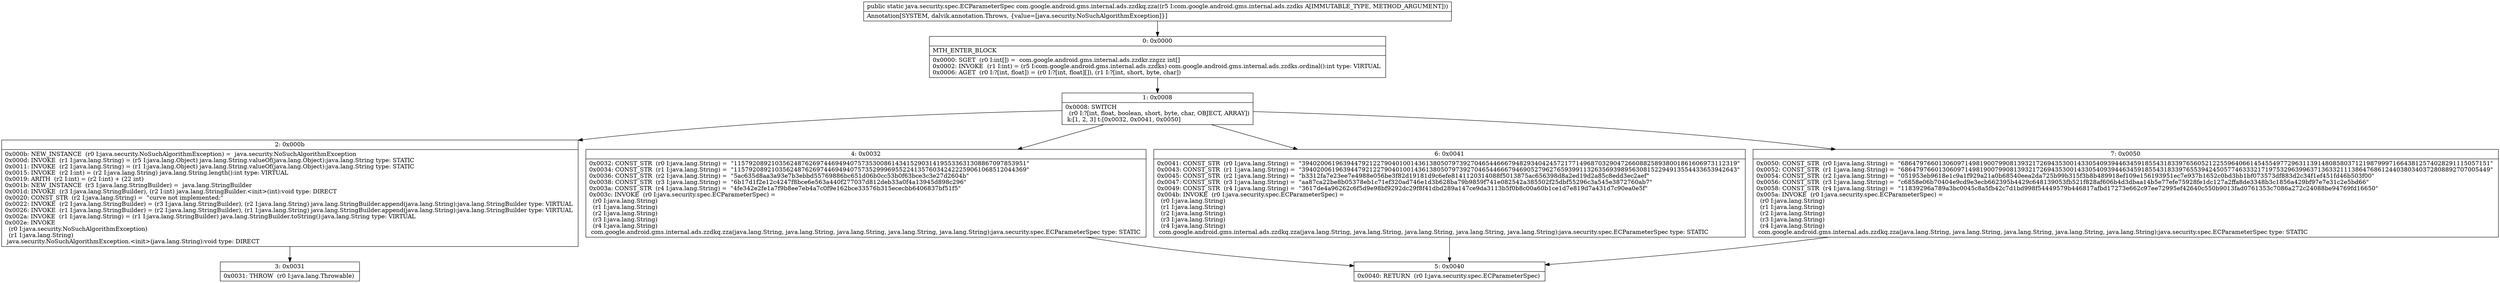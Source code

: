 digraph "CFG forcom.google.android.gms.internal.ads.zzdkq.zza(Lcom\/google\/android\/gms\/internal\/ads\/zzdks;)Ljava\/security\/spec\/ECParameterSpec;" {
Node_0 [shape=record,label="{0\:\ 0x0000|MTH_ENTER_BLOCK\l|0x0000: SGET  (r0 I:int[]) =  com.google.android.gms.internal.ads.zzdkr.zzgzz int[] \l0x0002: INVOKE  (r1 I:int) = (r5 I:com.google.android.gms.internal.ads.zzdks) com.google.android.gms.internal.ads.zzdks.ordinal():int type: VIRTUAL \l0x0006: AGET  (r0 I:?[int, float]) = (r0 I:?[int, float][]), (r1 I:?[int, short, byte, char]) \l}"];
Node_1 [shape=record,label="{1\:\ 0x0008|0x0008: SWITCH  \l  (r0 I:?[int, float, boolean, short, byte, char, OBJECT, ARRAY])\l k:[1, 2, 3] t:[0x0032, 0x0041, 0x0050] \l}"];
Node_2 [shape=record,label="{2\:\ 0x000b|0x000b: NEW_INSTANCE  (r0 I:java.security.NoSuchAlgorithmException) =  java.security.NoSuchAlgorithmException \l0x000d: INVOKE  (r1 I:java.lang.String) = (r5 I:java.lang.Object) java.lang.String.valueOf(java.lang.Object):java.lang.String type: STATIC \l0x0011: INVOKE  (r2 I:java.lang.String) = (r1 I:java.lang.Object) java.lang.String.valueOf(java.lang.Object):java.lang.String type: STATIC \l0x0015: INVOKE  (r2 I:int) = (r2 I:java.lang.String) java.lang.String.length():int type: VIRTUAL \l0x0019: ARITH  (r2 I:int) = (r2 I:int) + (22 int) \l0x001b: NEW_INSTANCE  (r3 I:java.lang.StringBuilder) =  java.lang.StringBuilder \l0x001d: INVOKE  (r3 I:java.lang.StringBuilder), (r2 I:int) java.lang.StringBuilder.\<init\>(int):void type: DIRECT \l0x0020: CONST_STR  (r2 I:java.lang.String) =  \"curve not implemented:\" \l0x0022: INVOKE  (r2 I:java.lang.StringBuilder) = (r3 I:java.lang.StringBuilder), (r2 I:java.lang.String) java.lang.StringBuilder.append(java.lang.String):java.lang.StringBuilder type: VIRTUAL \l0x0026: INVOKE  (r1 I:java.lang.StringBuilder) = (r2 I:java.lang.StringBuilder), (r1 I:java.lang.String) java.lang.StringBuilder.append(java.lang.String):java.lang.StringBuilder type: VIRTUAL \l0x002a: INVOKE  (r1 I:java.lang.String) = (r1 I:java.lang.StringBuilder) java.lang.StringBuilder.toString():java.lang.String type: VIRTUAL \l0x002e: INVOKE  \l  (r0 I:java.security.NoSuchAlgorithmException)\l  (r1 I:java.lang.String)\l java.security.NoSuchAlgorithmException.\<init\>(java.lang.String):void type: DIRECT \l}"];
Node_3 [shape=record,label="{3\:\ 0x0031|0x0031: THROW  (r0 I:java.lang.Throwable) \l}"];
Node_4 [shape=record,label="{4\:\ 0x0032|0x0032: CONST_STR  (r0 I:java.lang.String) =  \"115792089210356248762697446949407573530086143415290314195533631308867097853951\" \l0x0034: CONST_STR  (r1 I:java.lang.String) =  \"115792089210356248762697446949407573529996955224135760342422259061068512044369\" \l0x0036: CONST_STR  (r2 I:java.lang.String) =  \"5ac635d8aa3a93e7b3ebbd55769886bc651d06b0cc53b0f63bce3c3e27d2604b\" \l0x0038: CONST_STR  (r3 I:java.lang.String) =  \"6b17d1f2e12c4247f8bce6e563a440f277037d812deb33a0f4a13945d898c296\" \l0x003a: CONST_STR  (r4 I:java.lang.String) =  \"4fe342e2fe1a7f9b8ee7eb4a7c0f9e162bce33576b315ececbb6406837bf51f5\" \l0x003c: INVOKE  (r0 I:java.security.spec.ECParameterSpec) = \l  (r0 I:java.lang.String)\l  (r1 I:java.lang.String)\l  (r2 I:java.lang.String)\l  (r3 I:java.lang.String)\l  (r4 I:java.lang.String)\l com.google.android.gms.internal.ads.zzdkq.zza(java.lang.String, java.lang.String, java.lang.String, java.lang.String, java.lang.String):java.security.spec.ECParameterSpec type: STATIC \l}"];
Node_5 [shape=record,label="{5\:\ 0x0040|0x0040: RETURN  (r0 I:java.security.spec.ECParameterSpec) \l}"];
Node_6 [shape=record,label="{6\:\ 0x0041|0x0041: CONST_STR  (r0 I:java.lang.String) =  \"39402006196394479212279040100143613805079739270465446667948293404245721771496870329047266088258938001861606973112319\" \l0x0043: CONST_STR  (r1 I:java.lang.String) =  \"39402006196394479212279040100143613805079739270465446667946905279627659399113263569398956308152294913554433653942643\" \l0x0045: CONST_STR  (r2 I:java.lang.String) =  \"b3312fa7e23ee7e4988e056be3f82d19181d9c6efe8141120314088f5013875ac656398d8a2ed19d2a85c8edd3ec2aef\" \l0x0047: CONST_STR  (r3 I:java.lang.String) =  \"aa87ca22be8b05378eb1c71ef320ad746e1d3b628ba79b9859f741e082542a385502f25dbf55296c3a545e3872760ab7\" \l0x0049: CONST_STR  (r4 I:java.lang.String) =  \"3617de4a96262c6f5d9e98bf9292dc29f8f41dbd289a147ce9da3113b5f0b8c00a60b1ce1d7e819d7a431d7c90ea0e5f\" \l0x004b: INVOKE  (r0 I:java.security.spec.ECParameterSpec) = \l  (r0 I:java.lang.String)\l  (r1 I:java.lang.String)\l  (r2 I:java.lang.String)\l  (r3 I:java.lang.String)\l  (r4 I:java.lang.String)\l com.google.android.gms.internal.ads.zzdkq.zza(java.lang.String, java.lang.String, java.lang.String, java.lang.String, java.lang.String):java.security.spec.ECParameterSpec type: STATIC \l}"];
Node_7 [shape=record,label="{7\:\ 0x0050|0x0050: CONST_STR  (r0 I:java.lang.String) =  \"6864797660130609714981900799081393217269435300143305409394463459185543183397656052122559640661454554977296311391480858037121987999716643812574028291115057151\" \l0x0052: CONST_STR  (r1 I:java.lang.String) =  \"6864797660130609714981900799081393217269435300143305409394463459185543183397655394245057746333217197532963996371363321113864768612440380340372808892707005449\" \l0x0054: CONST_STR  (r2 I:java.lang.String) =  \"051953eb9618e1c9a1f929a21a0b68540eea2da725b99b315f3b8b489918ef109e156193951ec7e937b1652c0bd3bb1bf073573df883d2c34f1ef451fd46b503f00\" \l0x0056: CONST_STR  (r3 I:java.lang.String) =  \"c6858e06b70404e9cd9e3ecb662395b4429c648139053fb521f828af606b4d3dbaa14b5e77efe75928fe1dc127a2ffa8de3348b3c1856a429bf97e7e31c2e5bd66\" \l0x0058: CONST_STR  (r4 I:java.lang.String) =  \"11839296a789a3bc0045c8a5fb42c7d1bd998f54449579b446817afbd17273e662c97ee72995ef42640c550b9013fad0761353c7086a272c24088be94769fd16650\" \l0x005a: INVOKE  (r0 I:java.security.spec.ECParameterSpec) = \l  (r0 I:java.lang.String)\l  (r1 I:java.lang.String)\l  (r2 I:java.lang.String)\l  (r3 I:java.lang.String)\l  (r4 I:java.lang.String)\l com.google.android.gms.internal.ads.zzdkq.zza(java.lang.String, java.lang.String, java.lang.String, java.lang.String, java.lang.String):java.security.spec.ECParameterSpec type: STATIC \l}"];
MethodNode[shape=record,label="{public static java.security.spec.ECParameterSpec com.google.android.gms.internal.ads.zzdkq.zza((r5 I:com.google.android.gms.internal.ads.zzdks A[IMMUTABLE_TYPE, METHOD_ARGUMENT]))  | Annotation[SYSTEM, dalvik.annotation.Throws, \{value=[java.security.NoSuchAlgorithmException]\}]\l}"];
MethodNode -> Node_0;
Node_0 -> Node_1;
Node_1 -> Node_2;
Node_1 -> Node_4;
Node_1 -> Node_6;
Node_1 -> Node_7;
Node_2 -> Node_3;
Node_4 -> Node_5;
Node_6 -> Node_5;
Node_7 -> Node_5;
}

